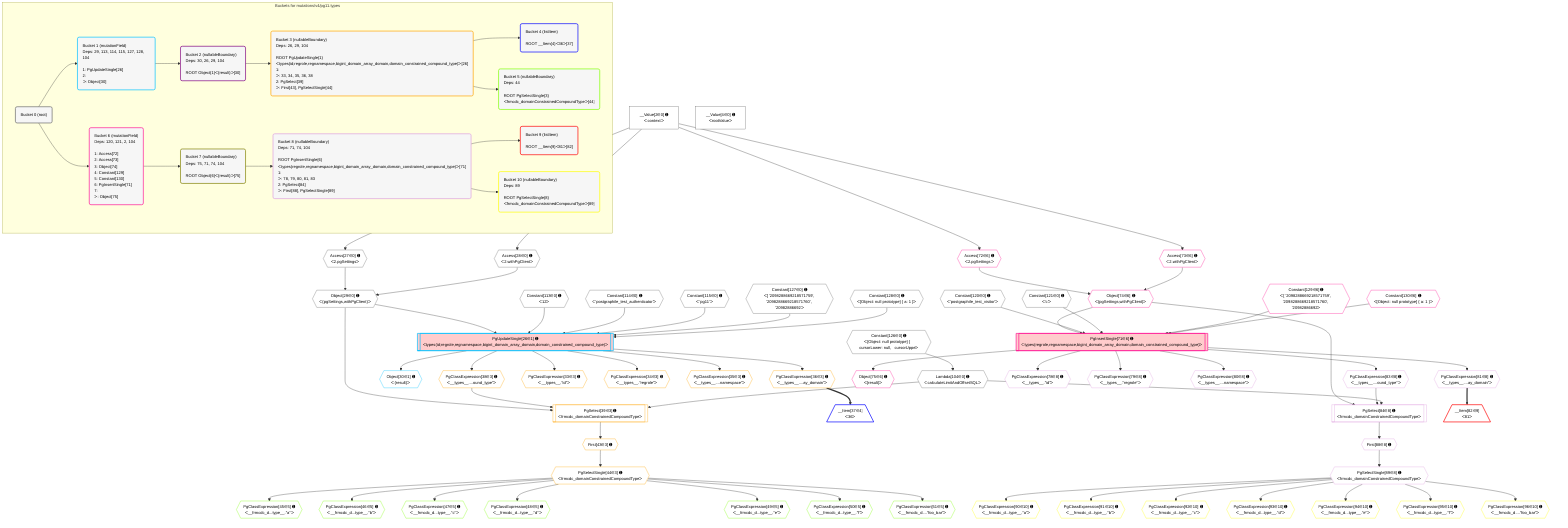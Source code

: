 %%{init: {'themeVariables': { 'fontSize': '12px'}}}%%
graph TD
    classDef path fill:#eee,stroke:#000,color:#000
    classDef plan fill:#fff,stroke-width:1px,color:#000
    classDef itemplan fill:#fff,stroke-width:2px,color:#000
    classDef unbatchedplan fill:#dff,stroke-width:1px,color:#000
    classDef sideeffectplan fill:#fcc,stroke-width:2px,color:#000
    classDef bucket fill:#f6f6f6,color:#000,stroke-width:2px,text-align:left


    %% plan dependencies
    Object29{{"Object[29∈0] ➊<br />ᐸ{pgSettings,withPgClient}ᐳ"}}:::plan
    Access27{{"Access[27∈0] ➊<br />ᐸ2.pgSettingsᐳ"}}:::plan
    Access28{{"Access[28∈0] ➊<br />ᐸ2.withPgClientᐳ"}}:::plan
    Access27 & Access28 --> Object29
    __Value2["__Value[2∈0] ➊<br />ᐸcontextᐳ"]:::plan
    __Value2 --> Access27
    __Value2 --> Access28
    Lambda104{{"Lambda[104∈0] ➊<br />ᐸcalculateLimitAndOffsetSQLᐳ"}}:::plan
    Constant126{{"Constant[126∈0] ➊<br />ᐸ[Object: null prototype] {   cursorLower: null,   cursorUppeᐳ"}}:::plan
    Constant126 --> Lambda104
    __Value4["__Value[4∈0] ➊<br />ᐸrootValueᐳ"]:::plan
    Constant113{{"Constant[113∈0] ➊<br />ᐸ12ᐳ"}}:::plan
    Constant114{{"Constant[114∈0] ➊<br />ᐸ'postgraphile_test_authenticator'ᐳ"}}:::plan
    Constant115{{"Constant[115∈0] ➊<br />ᐸ'pg11'ᐳ"}}:::plan
    Constant120{{"Constant[120∈0] ➊<br />ᐸ'postgraphile_test_visitor'ᐳ"}}:::plan
    Constant121{{"Constant[121∈0] ➊<br />ᐸ'c'ᐳ"}}:::plan
    Constant127{{"Constant[127∈0] ➊<br />ᐸ[ '2098288669218571759', '2098288669218571760', '20982886692ᐳ"}}:::plan
    Constant128{{"Constant[128∈0] ➊<br />ᐸ[Object: null prototype] { a: 1 }ᐳ"}}:::plan
    PgUpdateSingle26[["PgUpdateSingle[26∈1] ➊<br />ᐸtypes(id;regrole,regnamespace,bigint_domain_array_domain,domain_constrained_compound_type)ᐳ"]]:::sideeffectplan
    Object29 & Constant113 & Constant114 & Constant115 & Constant127 & Constant128 --> PgUpdateSingle26
    Object30{{"Object[30∈1] ➊<br />ᐸ{result}ᐳ"}}:::plan
    PgUpdateSingle26 --> Object30
    PgSelect39[["PgSelect[39∈3] ➊<br />ᐸfrmcdc_domainConstrainedCompoundTypeᐳ"]]:::plan
    PgClassExpression38{{"PgClassExpression[38∈3] ➊<br />ᐸ__types__....ound_type”ᐳ"}}:::plan
    Object29 & PgClassExpression38 & Lambda104 --> PgSelect39
    PgClassExpression33{{"PgClassExpression[33∈3] ➊<br />ᐸ__types__.”id”ᐳ"}}:::plan
    PgUpdateSingle26 --> PgClassExpression33
    PgClassExpression34{{"PgClassExpression[34∈3] ➊<br />ᐸ__types__.”regrole”ᐳ"}}:::plan
    PgUpdateSingle26 --> PgClassExpression34
    PgClassExpression35{{"PgClassExpression[35∈3] ➊<br />ᐸ__types__....namespace”ᐳ"}}:::plan
    PgUpdateSingle26 --> PgClassExpression35
    PgClassExpression36{{"PgClassExpression[36∈3] ➊<br />ᐸ__types__....ay_domain”ᐳ"}}:::plan
    PgUpdateSingle26 --> PgClassExpression36
    PgUpdateSingle26 --> PgClassExpression38
    First43{{"First[43∈3] ➊"}}:::plan
    PgSelect39 --> First43
    PgSelectSingle44{{"PgSelectSingle[44∈3] ➊<br />ᐸfrmcdc_domainConstrainedCompoundTypeᐳ"}}:::plan
    First43 --> PgSelectSingle44
    __Item37[/"__Item[37∈4]<br />ᐸ36ᐳ"\]:::itemplan
    PgClassExpression36 ==> __Item37
    PgClassExpression45{{"PgClassExpression[45∈5] ➊<br />ᐸ__frmcdc_d...type__.”a”ᐳ"}}:::plan
    PgSelectSingle44 --> PgClassExpression45
    PgClassExpression46{{"PgClassExpression[46∈5] ➊<br />ᐸ__frmcdc_d...type__.”b”ᐳ"}}:::plan
    PgSelectSingle44 --> PgClassExpression46
    PgClassExpression47{{"PgClassExpression[47∈5] ➊<br />ᐸ__frmcdc_d...type__.”c”ᐳ"}}:::plan
    PgSelectSingle44 --> PgClassExpression47
    PgClassExpression48{{"PgClassExpression[48∈5] ➊<br />ᐸ__frmcdc_d...type__.”d”ᐳ"}}:::plan
    PgSelectSingle44 --> PgClassExpression48
    PgClassExpression49{{"PgClassExpression[49∈5] ➊<br />ᐸ__frmcdc_d...type__.”e”ᐳ"}}:::plan
    PgSelectSingle44 --> PgClassExpression49
    PgClassExpression50{{"PgClassExpression[50∈5] ➊<br />ᐸ__frmcdc_d...type__.”f”ᐳ"}}:::plan
    PgSelectSingle44 --> PgClassExpression50
    PgClassExpression51{{"PgClassExpression[51∈5] ➊<br />ᐸ__frmcdc_d....”foo_bar”ᐳ"}}:::plan
    PgSelectSingle44 --> PgClassExpression51
    PgInsertSingle71[["PgInsertSingle[71∈6] ➊<br />ᐸtypes(regrole,regnamespace,bigint_domain_array_domain,domain_constrained_compound_type)ᐳ"]]:::sideeffectplan
    Object74{{"Object[74∈6] ➊<br />ᐸ{pgSettings,withPgClient}ᐳ"}}:::plan
    Constant129{{"Constant[129∈6] ➊<br />ᐸ[ '2098288669218571759', '2098288669218571760', '20982886692ᐳ"}}:::plan
    Constant130{{"Constant[130∈6] ➊<br />ᐸ[Object: null prototype] { a: 1 }ᐳ"}}:::plan
    Object74 & Constant120 & Constant121 & Constant129 & Constant130 --> PgInsertSingle71
    Access72{{"Access[72∈6] ➊<br />ᐸ2.pgSettingsᐳ"}}:::plan
    Access73{{"Access[73∈6] ➊<br />ᐸ2.withPgClientᐳ"}}:::plan
    Access72 & Access73 --> Object74
    __Value2 --> Access72
    __Value2 --> Access73
    Object75{{"Object[75∈6] ➊<br />ᐸ{result}ᐳ"}}:::plan
    PgInsertSingle71 --> Object75
    PgSelect84[["PgSelect[84∈8] ➊<br />ᐸfrmcdc_domainConstrainedCompoundTypeᐳ"]]:::plan
    PgClassExpression83{{"PgClassExpression[83∈8] ➊<br />ᐸ__types__....ound_type”ᐳ"}}:::plan
    Object74 & PgClassExpression83 & Lambda104 --> PgSelect84
    PgClassExpression78{{"PgClassExpression[78∈8] ➊<br />ᐸ__types__.”id”ᐳ"}}:::plan
    PgInsertSingle71 --> PgClassExpression78
    PgClassExpression79{{"PgClassExpression[79∈8] ➊<br />ᐸ__types__.”regrole”ᐳ"}}:::plan
    PgInsertSingle71 --> PgClassExpression79
    PgClassExpression80{{"PgClassExpression[80∈8] ➊<br />ᐸ__types__....namespace”ᐳ"}}:::plan
    PgInsertSingle71 --> PgClassExpression80
    PgClassExpression81{{"PgClassExpression[81∈8] ➊<br />ᐸ__types__....ay_domain”ᐳ"}}:::plan
    PgInsertSingle71 --> PgClassExpression81
    PgInsertSingle71 --> PgClassExpression83
    First88{{"First[88∈8] ➊"}}:::plan
    PgSelect84 --> First88
    PgSelectSingle89{{"PgSelectSingle[89∈8] ➊<br />ᐸfrmcdc_domainConstrainedCompoundTypeᐳ"}}:::plan
    First88 --> PgSelectSingle89
    __Item82[/"__Item[82∈9]<br />ᐸ81ᐳ"\]:::itemplan
    PgClassExpression81 ==> __Item82
    PgClassExpression90{{"PgClassExpression[90∈10] ➊<br />ᐸ__frmcdc_d...type__.”a”ᐳ"}}:::plan
    PgSelectSingle89 --> PgClassExpression90
    PgClassExpression91{{"PgClassExpression[91∈10] ➊<br />ᐸ__frmcdc_d...type__.”b”ᐳ"}}:::plan
    PgSelectSingle89 --> PgClassExpression91
    PgClassExpression92{{"PgClassExpression[92∈10] ➊<br />ᐸ__frmcdc_d...type__.”c”ᐳ"}}:::plan
    PgSelectSingle89 --> PgClassExpression92
    PgClassExpression93{{"PgClassExpression[93∈10] ➊<br />ᐸ__frmcdc_d...type__.”d”ᐳ"}}:::plan
    PgSelectSingle89 --> PgClassExpression93
    PgClassExpression94{{"PgClassExpression[94∈10] ➊<br />ᐸ__frmcdc_d...type__.”e”ᐳ"}}:::plan
    PgSelectSingle89 --> PgClassExpression94
    PgClassExpression95{{"PgClassExpression[95∈10] ➊<br />ᐸ__frmcdc_d...type__.”f”ᐳ"}}:::plan
    PgSelectSingle89 --> PgClassExpression95
    PgClassExpression96{{"PgClassExpression[96∈10] ➊<br />ᐸ__frmcdc_d....”foo_bar”ᐳ"}}:::plan
    PgSelectSingle89 --> PgClassExpression96

    %% define steps

    subgraph "Buckets for mutations/v4/pg11.types"
    Bucket0("Bucket 0 (root)"):::bucket
    classDef bucket0 stroke:#696969
    class Bucket0,__Value2,__Value4,Access27,Access28,Object29,Lambda104,Constant113,Constant114,Constant115,Constant120,Constant121,Constant126,Constant127,Constant128 bucket0
    Bucket1("Bucket 1 (mutationField)<br />Deps: 29, 113, 114, 115, 127, 128, 104<br /><br />1: PgUpdateSingle[26]<br />2: <br />ᐳ: Object[30]"):::bucket
    classDef bucket1 stroke:#00bfff
    class Bucket1,PgUpdateSingle26,Object30 bucket1
    Bucket2("Bucket 2 (nullableBoundary)<br />Deps: 30, 26, 29, 104<br /><br />ROOT Object{1}ᐸ{result}ᐳ[30]"):::bucket
    classDef bucket2 stroke:#7f007f
    class Bucket2 bucket2
    Bucket3("Bucket 3 (nullableBoundary)<br />Deps: 26, 29, 104<br /><br />ROOT PgUpdateSingle{1}ᐸtypes(id;regrole,regnamespace,bigint_domain_array_domain,domain_constrained_compound_type)ᐳ[26]<br />1: <br />ᐳ: 33, 34, 35, 36, 38<br />2: PgSelect[39]<br />ᐳ: First[43], PgSelectSingle[44]"):::bucket
    classDef bucket3 stroke:#ffa500
    class Bucket3,PgClassExpression33,PgClassExpression34,PgClassExpression35,PgClassExpression36,PgClassExpression38,PgSelect39,First43,PgSelectSingle44 bucket3
    Bucket4("Bucket 4 (listItem)<br /><br />ROOT __Item{4}ᐸ36ᐳ[37]"):::bucket
    classDef bucket4 stroke:#0000ff
    class Bucket4,__Item37 bucket4
    Bucket5("Bucket 5 (nullableBoundary)<br />Deps: 44<br /><br />ROOT PgSelectSingle{3}ᐸfrmcdc_domainConstrainedCompoundTypeᐳ[44]"):::bucket
    classDef bucket5 stroke:#7fff00
    class Bucket5,PgClassExpression45,PgClassExpression46,PgClassExpression47,PgClassExpression48,PgClassExpression49,PgClassExpression50,PgClassExpression51 bucket5
    Bucket6("Bucket 6 (mutationField)<br />Deps: 120, 121, 2, 104<br /><br />1: Access[72]<br />2: Access[73]<br />3: Object[74]<br />4: Constant[129]<br />5: Constant[130]<br />6: PgInsertSingle[71]<br />7: <br />ᐳ: Object[75]"):::bucket
    classDef bucket6 stroke:#ff1493
    class Bucket6,PgInsertSingle71,Access72,Access73,Object74,Object75,Constant129,Constant130 bucket6
    Bucket7("Bucket 7 (nullableBoundary)<br />Deps: 75, 71, 74, 104<br /><br />ROOT Object{6}ᐸ{result}ᐳ[75]"):::bucket
    classDef bucket7 stroke:#808000
    class Bucket7 bucket7
    Bucket8("Bucket 8 (nullableBoundary)<br />Deps: 71, 74, 104<br /><br />ROOT PgInsertSingle{6}ᐸtypes(regrole,regnamespace,bigint_domain_array_domain,domain_constrained_compound_type)ᐳ[71]<br />1: <br />ᐳ: 78, 79, 80, 81, 83<br />2: PgSelect[84]<br />ᐳ: First[88], PgSelectSingle[89]"):::bucket
    classDef bucket8 stroke:#dda0dd
    class Bucket8,PgClassExpression78,PgClassExpression79,PgClassExpression80,PgClassExpression81,PgClassExpression83,PgSelect84,First88,PgSelectSingle89 bucket8
    Bucket9("Bucket 9 (listItem)<br /><br />ROOT __Item{9}ᐸ81ᐳ[82]"):::bucket
    classDef bucket9 stroke:#ff0000
    class Bucket9,__Item82 bucket9
    Bucket10("Bucket 10 (nullableBoundary)<br />Deps: 89<br /><br />ROOT PgSelectSingle{8}ᐸfrmcdc_domainConstrainedCompoundTypeᐳ[89]"):::bucket
    classDef bucket10 stroke:#ffff00
    class Bucket10,PgClassExpression90,PgClassExpression91,PgClassExpression92,PgClassExpression93,PgClassExpression94,PgClassExpression95,PgClassExpression96 bucket10
    Bucket0 --> Bucket1 & Bucket6
    Bucket1 --> Bucket2
    Bucket2 --> Bucket3
    Bucket3 --> Bucket4 & Bucket5
    Bucket6 --> Bucket7
    Bucket7 --> Bucket8
    Bucket8 --> Bucket9 & Bucket10
    end